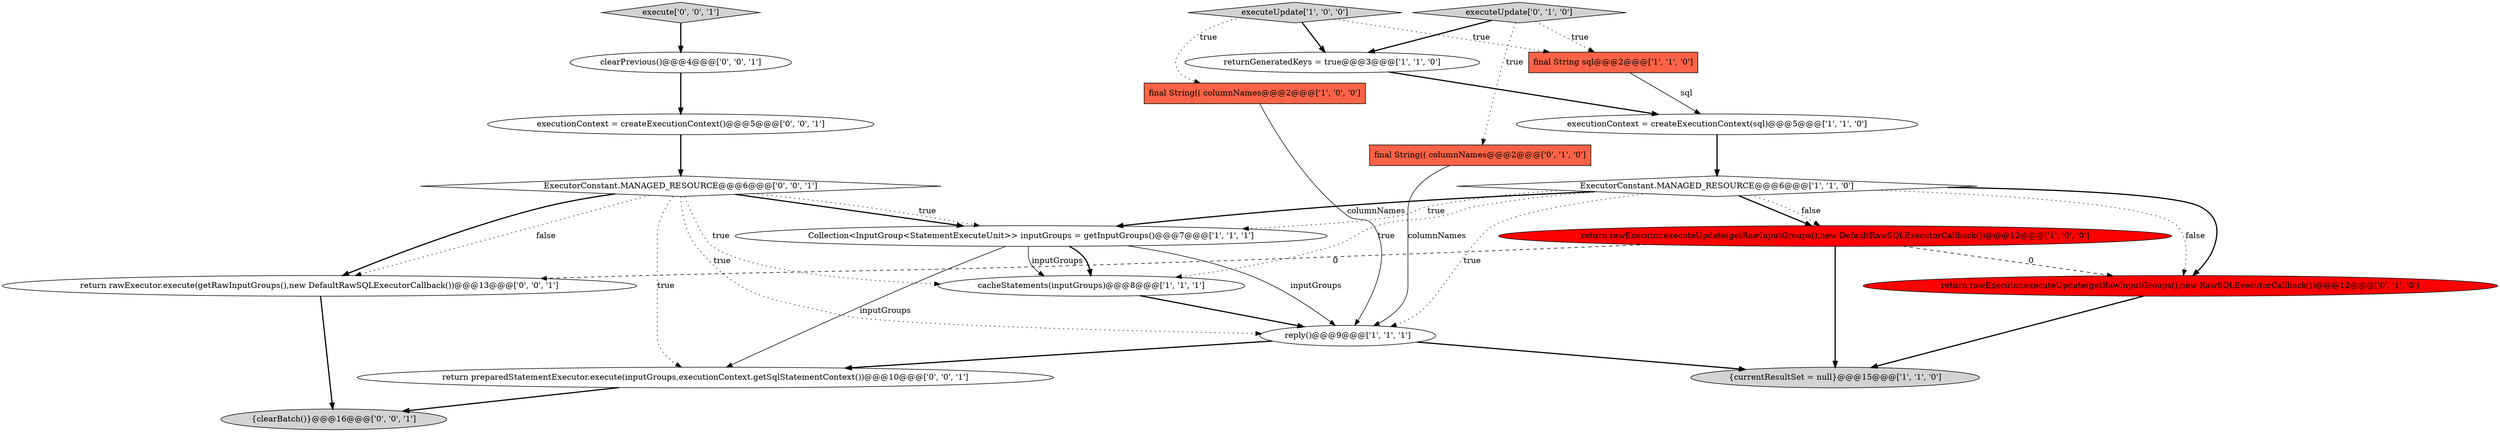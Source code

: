 digraph {
5 [style = filled, label = "reply()@@@9@@@['1', '1', '1']", fillcolor = white, shape = ellipse image = "AAA0AAABBB1BBB"];
15 [style = filled, label = "return rawExecutor.execute(getRawInputGroups(),new DefaultRawSQLExecutorCallback())@@@13@@@['0', '0', '1']", fillcolor = white, shape = ellipse image = "AAA0AAABBB3BBB"];
20 [style = filled, label = "{clearBatch()}@@@16@@@['0', '0', '1']", fillcolor = lightgray, shape = ellipse image = "AAA0AAABBB3BBB"];
7 [style = filled, label = "executeUpdate['1', '0', '0']", fillcolor = lightgray, shape = diamond image = "AAA0AAABBB1BBB"];
11 [style = filled, label = "final String(( columnNames@@@2@@@['0', '1', '0']", fillcolor = tomato, shape = box image = "AAA0AAABBB2BBB"];
13 [style = filled, label = "executeUpdate['0', '1', '0']", fillcolor = lightgray, shape = diamond image = "AAA0AAABBB2BBB"];
12 [style = filled, label = "return rawExecutor.executeUpdate(getRawInputGroups(),new RawSQLExecutorCallback())@@@12@@@['0', '1', '0']", fillcolor = red, shape = ellipse image = "AAA1AAABBB2BBB"];
14 [style = filled, label = "execute['0', '0', '1']", fillcolor = lightgray, shape = diamond image = "AAA0AAABBB3BBB"];
19 [style = filled, label = "return preparedStatementExecutor.execute(inputGroups,executionContext.getSqlStatementContext())@@@10@@@['0', '0', '1']", fillcolor = white, shape = ellipse image = "AAA0AAABBB3BBB"];
3 [style = filled, label = "ExecutorConstant.MANAGED_RESOURCE@@@6@@@['1', '1', '0']", fillcolor = white, shape = diamond image = "AAA0AAABBB1BBB"];
1 [style = filled, label = "cacheStatements(inputGroups)@@@8@@@['1', '1', '1']", fillcolor = white, shape = ellipse image = "AAA0AAABBB1BBB"];
10 [style = filled, label = "{currentResultSet = null}@@@15@@@['1', '1', '0']", fillcolor = lightgray, shape = ellipse image = "AAA0AAABBB1BBB"];
8 [style = filled, label = "final String sql@@@2@@@['1', '1', '0']", fillcolor = tomato, shape = box image = "AAA0AAABBB1BBB"];
17 [style = filled, label = "clearPrevious()@@@4@@@['0', '0', '1']", fillcolor = white, shape = ellipse image = "AAA0AAABBB3BBB"];
0 [style = filled, label = "final String(( columnNames@@@2@@@['1', '0', '0']", fillcolor = tomato, shape = box image = "AAA0AAABBB1BBB"];
16 [style = filled, label = "executionContext = createExecutionContext()@@@5@@@['0', '0', '1']", fillcolor = white, shape = ellipse image = "AAA0AAABBB3BBB"];
4 [style = filled, label = "Collection<InputGroup<StatementExecuteUnit>> inputGroups = getInputGroups()@@@7@@@['1', '1', '1']", fillcolor = white, shape = ellipse image = "AAA0AAABBB1BBB"];
18 [style = filled, label = "ExecutorConstant.MANAGED_RESOURCE@@@6@@@['0', '0', '1']", fillcolor = white, shape = diamond image = "AAA0AAABBB3BBB"];
2 [style = filled, label = "returnGeneratedKeys = true@@@3@@@['1', '1', '0']", fillcolor = white, shape = ellipse image = "AAA0AAABBB1BBB"];
6 [style = filled, label = "return rawExecutor.executeUpdate(getRawInputGroups(),new DefaultRawSQLExecutorCallback())@@@12@@@['1', '0', '0']", fillcolor = red, shape = ellipse image = "AAA1AAABBB1BBB"];
9 [style = filled, label = "executionContext = createExecutionContext(sql)@@@5@@@['1', '1', '0']", fillcolor = white, shape = ellipse image = "AAA0AAABBB1BBB"];
1->5 [style = bold, label=""];
5->10 [style = bold, label=""];
16->18 [style = bold, label=""];
4->19 [style = solid, label="inputGroups"];
19->20 [style = bold, label=""];
18->1 [style = dotted, label="true"];
18->15 [style = bold, label=""];
18->19 [style = dotted, label="true"];
3->4 [style = dotted, label="true"];
3->6 [style = bold, label=""];
14->17 [style = bold, label=""];
2->9 [style = bold, label=""];
3->12 [style = bold, label=""];
18->15 [style = dotted, label="false"];
7->0 [style = dotted, label="true"];
3->4 [style = bold, label=""];
11->5 [style = solid, label="columnNames"];
4->1 [style = solid, label="inputGroups"];
6->12 [style = dashed, label="0"];
3->12 [style = dotted, label="false"];
4->5 [style = solid, label="inputGroups"];
5->19 [style = bold, label=""];
3->6 [style = dotted, label="false"];
12->10 [style = bold, label=""];
3->5 [style = dotted, label="true"];
18->4 [style = bold, label=""];
6->15 [style = dashed, label="0"];
13->8 [style = dotted, label="true"];
7->2 [style = bold, label=""];
15->20 [style = bold, label=""];
0->5 [style = solid, label="columnNames"];
6->10 [style = bold, label=""];
8->9 [style = solid, label="sql"];
9->3 [style = bold, label=""];
13->11 [style = dotted, label="true"];
4->1 [style = bold, label=""];
18->5 [style = dotted, label="true"];
18->4 [style = dotted, label="true"];
7->8 [style = dotted, label="true"];
3->1 [style = dotted, label="true"];
17->16 [style = bold, label=""];
13->2 [style = bold, label=""];
}
